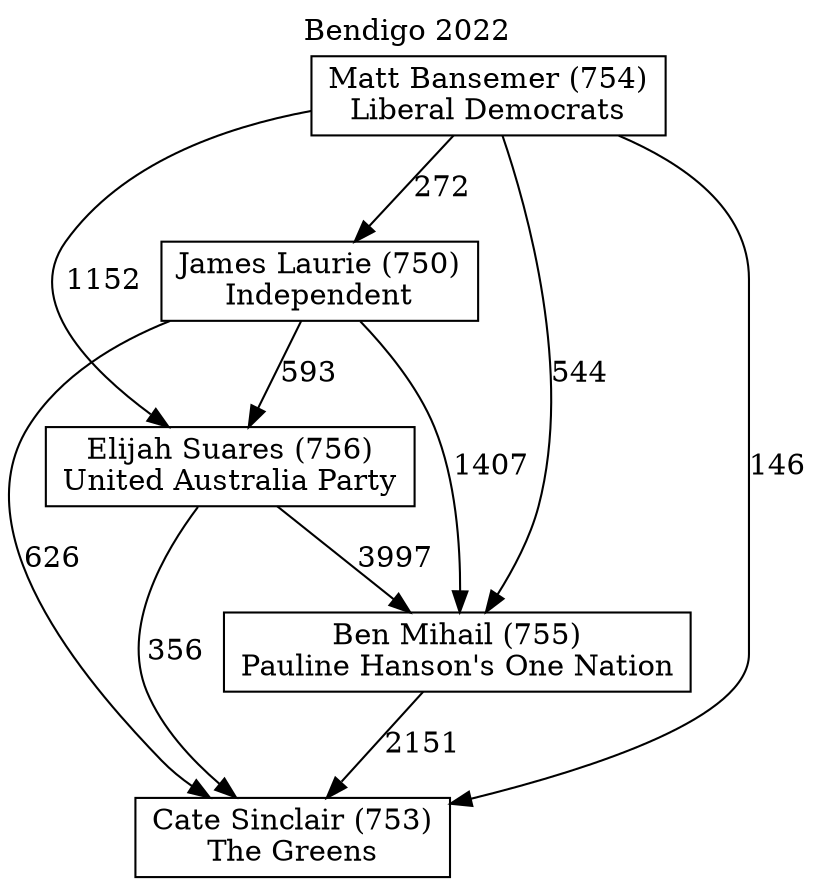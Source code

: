 // House preference flow
digraph "Cate Sinclair (753)_Bendigo_2022" {
	graph [label="Bendigo 2022" labelloc=t mclimit=10]
	node [shape=box]
	"Ben Mihail (755)" [label="Ben Mihail (755)
Pauline Hanson's One Nation"]
	"Cate Sinclair (753)" [label="Cate Sinclair (753)
The Greens"]
	"Elijah Suares (756)" [label="Elijah Suares (756)
United Australia Party"]
	"James Laurie (750)" [label="James Laurie (750)
Independent"]
	"Matt Bansemer (754)" [label="Matt Bansemer (754)
Liberal Democrats"]
	"Ben Mihail (755)" -> "Cate Sinclair (753)" [label=2151]
	"Elijah Suares (756)" -> "Ben Mihail (755)" [label=3997]
	"Elijah Suares (756)" -> "Cate Sinclair (753)" [label=356]
	"James Laurie (750)" -> "Ben Mihail (755)" [label=1407]
	"James Laurie (750)" -> "Cate Sinclair (753)" [label=626]
	"James Laurie (750)" -> "Elijah Suares (756)" [label=593]
	"Matt Bansemer (754)" -> "Ben Mihail (755)" [label=544]
	"Matt Bansemer (754)" -> "Cate Sinclair (753)" [label=146]
	"Matt Bansemer (754)" -> "Elijah Suares (756)" [label=1152]
	"Matt Bansemer (754)" -> "James Laurie (750)" [label=272]
}
